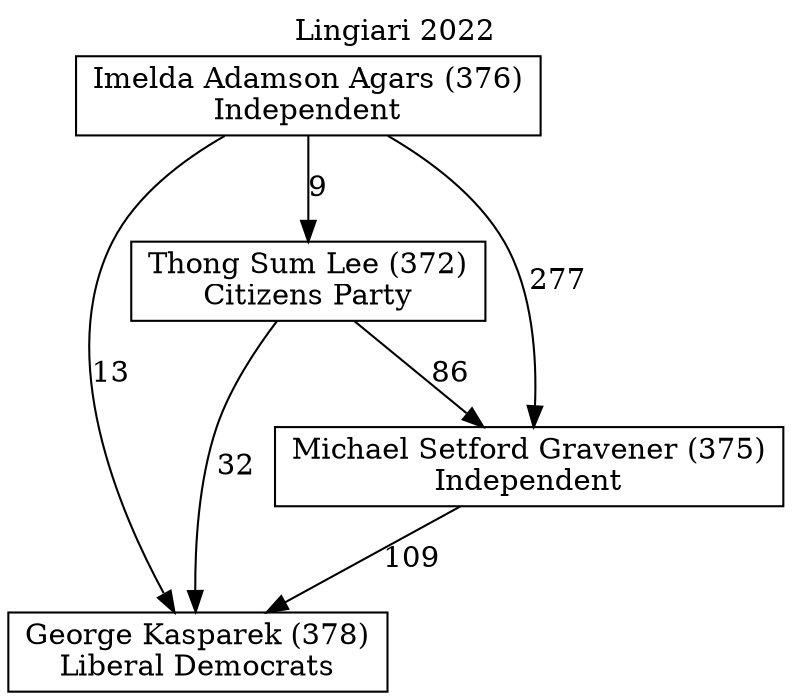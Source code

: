// House preference flow
digraph "George Kasparek (378)_Lingiari_2022" {
	graph [label="Lingiari 2022" labelloc=t mclimit=10]
	node [shape=box]
	"George Kasparek (378)" [label="George Kasparek (378)
Liberal Democrats"]
	"Thong Sum Lee (372)" [label="Thong Sum Lee (372)
Citizens Party"]
	"Imelda Adamson Agars (376)" [label="Imelda Adamson Agars (376)
Independent"]
	"Michael Setford Gravener (375)" [label="Michael Setford Gravener (375)
Independent"]
	"Michael Setford Gravener (375)" -> "George Kasparek (378)" [label=109]
	"Imelda Adamson Agars (376)" -> "Michael Setford Gravener (375)" [label=277]
	"Thong Sum Lee (372)" -> "George Kasparek (378)" [label=32]
	"Thong Sum Lee (372)" -> "Michael Setford Gravener (375)" [label=86]
	"Imelda Adamson Agars (376)" -> "George Kasparek (378)" [label=13]
	"Imelda Adamson Agars (376)" -> "Thong Sum Lee (372)" [label=9]
}
